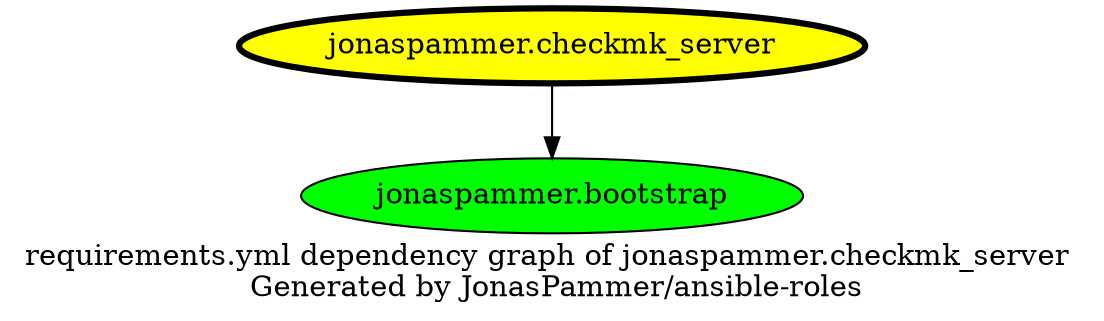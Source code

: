 digraph hierarchy {
  label = "requirements.yml dependency graph of jonaspammer.checkmk_server \n Generated by JonasPammer/ansible-roles" ;
  overlap=false

  {
    "jonaspammer.checkmk_server" [fillcolor=yellow style=filled penwidth=3]
    "jonaspammer.bootstrap" [fillcolor=green style=filled ]
  }


  "jonaspammer.checkmk_server" -> {"jonaspammer.bootstrap"}
}